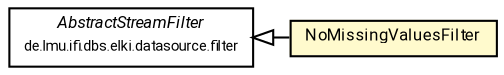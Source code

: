 #!/usr/local/bin/dot
#
# Class diagram 
# Generated by UMLGraph version R5_7_2-60-g0e99a6 (http://www.spinellis.gr/umlgraph/)
#

digraph G {
	graph [fontnames="svg"]
	edge [fontname="Roboto",fontsize=7,labelfontname="Roboto",labelfontsize=7,color="black"];
	node [fontname="Roboto",fontcolor="black",fontsize=8,shape=plaintext,margin=0,width=0,height=0];
	nodesep=0.15;
	ranksep=0.25;
	rankdir=LR;
	// de.lmu.ifi.dbs.elki.datasource.filter.AbstractStreamFilter
	c7330166 [label=<<table title="de.lmu.ifi.dbs.elki.datasource.filter.AbstractStreamFilter" border="0" cellborder="1" cellspacing="0" cellpadding="2" href="../AbstractStreamFilter.html" target="_parent">
		<tr><td><table border="0" cellspacing="0" cellpadding="1">
		<tr><td align="center" balign="center"> <font face="Roboto"><i>AbstractStreamFilter</i></font> </td></tr>
		<tr><td align="center" balign="center"> <font face="Roboto" point-size="7.0">de.lmu.ifi.dbs.elki.datasource.filter</font> </td></tr>
		</table></td></tr>
		</table>>, URL="../AbstractStreamFilter.html"];
	// de.lmu.ifi.dbs.elki.datasource.filter.cleaning.NoMissingValuesFilter
	c7330218 [label=<<table title="de.lmu.ifi.dbs.elki.datasource.filter.cleaning.NoMissingValuesFilter" border="0" cellborder="1" cellspacing="0" cellpadding="2" bgcolor="lemonChiffon" href="NoMissingValuesFilter.html" target="_parent">
		<tr><td><table border="0" cellspacing="0" cellpadding="1">
		<tr><td align="center" balign="center"> <font face="Roboto">NoMissingValuesFilter</font> </td></tr>
		</table></td></tr>
		</table>>, URL="NoMissingValuesFilter.html"];
	// de.lmu.ifi.dbs.elki.datasource.filter.cleaning.NoMissingValuesFilter extends de.lmu.ifi.dbs.elki.datasource.filter.AbstractStreamFilter
	c7330166 -> c7330218 [arrowtail=empty,dir=back,weight=10];
}

